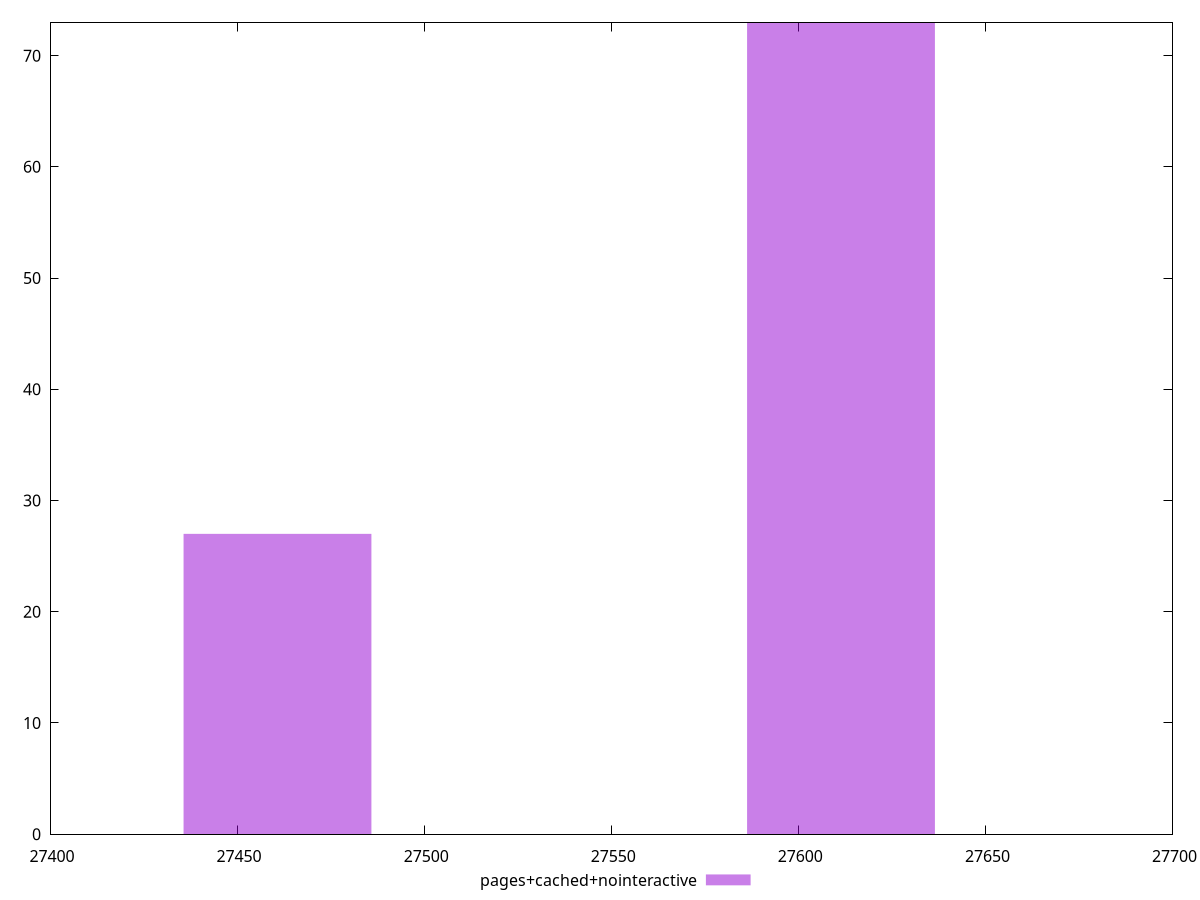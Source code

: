 $_pagesCachedNointeractive <<EOF
27460.7965045257 27
27611.404163599884 73
EOF
set key outside below
set terminal pngcairo
set output "report_00005_2020-11-02T22-26-11.212Z/uses-webp-images/pages+cached+nointeractive//raw_hist.png"
set yrange [0:73]
set boxwidth 50.20255302472706
set style fill transparent solid 0.5 noborder
plot $_pagesCachedNointeractive title "pages+cached+nointeractive" with boxes ,